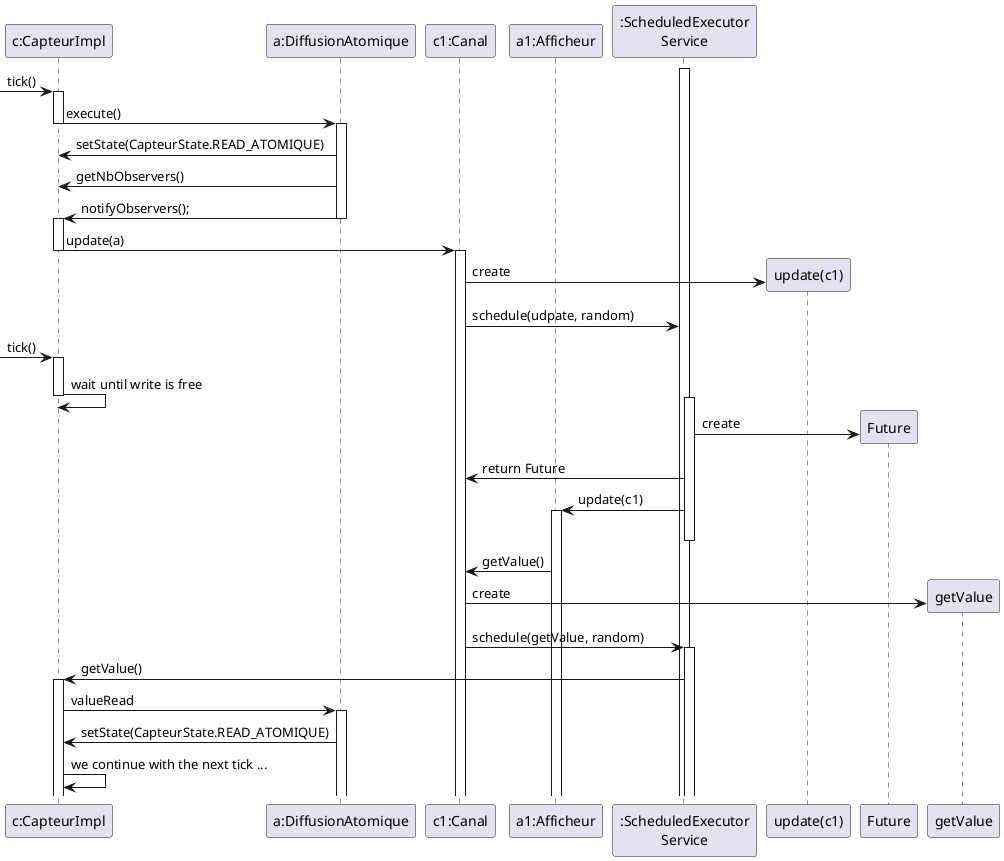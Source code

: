 @startuml seq

participant "c:CapteurImpl"
participant "a:DiffusionAtomique"
participant "c1:Canal"
participant "a1:Afficheur"
activate ":ScheduledExecutor\nService"

[-> "c:CapteurImpl" ++ : tick() 

"c:CapteurImpl" -> "a:DiffusionAtomique" : execute()
deactivate "c:CapteurImpl"
activate "a:DiffusionAtomique"

"a:DiffusionAtomique" -> "c:CapteurImpl" : setState(CapteurState.READ_ATOMIQUE)
"a:DiffusionAtomique" -> "c:CapteurImpl" : getNbObservers()
"a:DiffusionAtomique" -> "c:CapteurImpl" : notifyObservers();

deactivate "a:DiffusionAtomique"
activate "c:CapteurImpl"
"c:CapteurImpl" -> "c1:Canal" : update(a)
deactivate "c:CapteurImpl"
activate "c1:Canal"
"c1:Canal" -> "update(c1)" ** : create
"c1:Canal" -> ":ScheduledExecutor\nService" : schedule(udpate, random)

[-> "c:CapteurImpl" ++ : tick() 
"c:CapteurImpl" -> "c:CapteurImpl" : wait until write is free
deactivate "c:CapteurImpl"

activate ":ScheduledExecutor\nService"
":ScheduledExecutor\nService" -> "Future" ** : create
":ScheduledExecutor\nService" -> "c1:Canal" : return Future
":ScheduledExecutor\nService" -> "a1:Afficheur" ++ : update(c1)
deactivate ":ScheduledExecutor\nService"
"a1:Afficheur" -> "c1:Canal" : getValue()
"c1:Canal" -> "getValue" ** : create
"c1:Canal" -> ":ScheduledExecutor\nService" ++ : schedule(getValue, random)
":ScheduledExecutor\nService" -> "c:CapteurImpl" ++ : getValue()
"c:CapteurImpl" -> "a:DiffusionAtomique" : valueRead
activate "a:DiffusionAtomique"
"a:DiffusionAtomique" -> "c:CapteurImpl" : setState(CapteurState.READ_ATOMIQUE)
"c:CapteurImpl" -> "c:CapteurImpl" : we continue with the next tick ...

@enduml